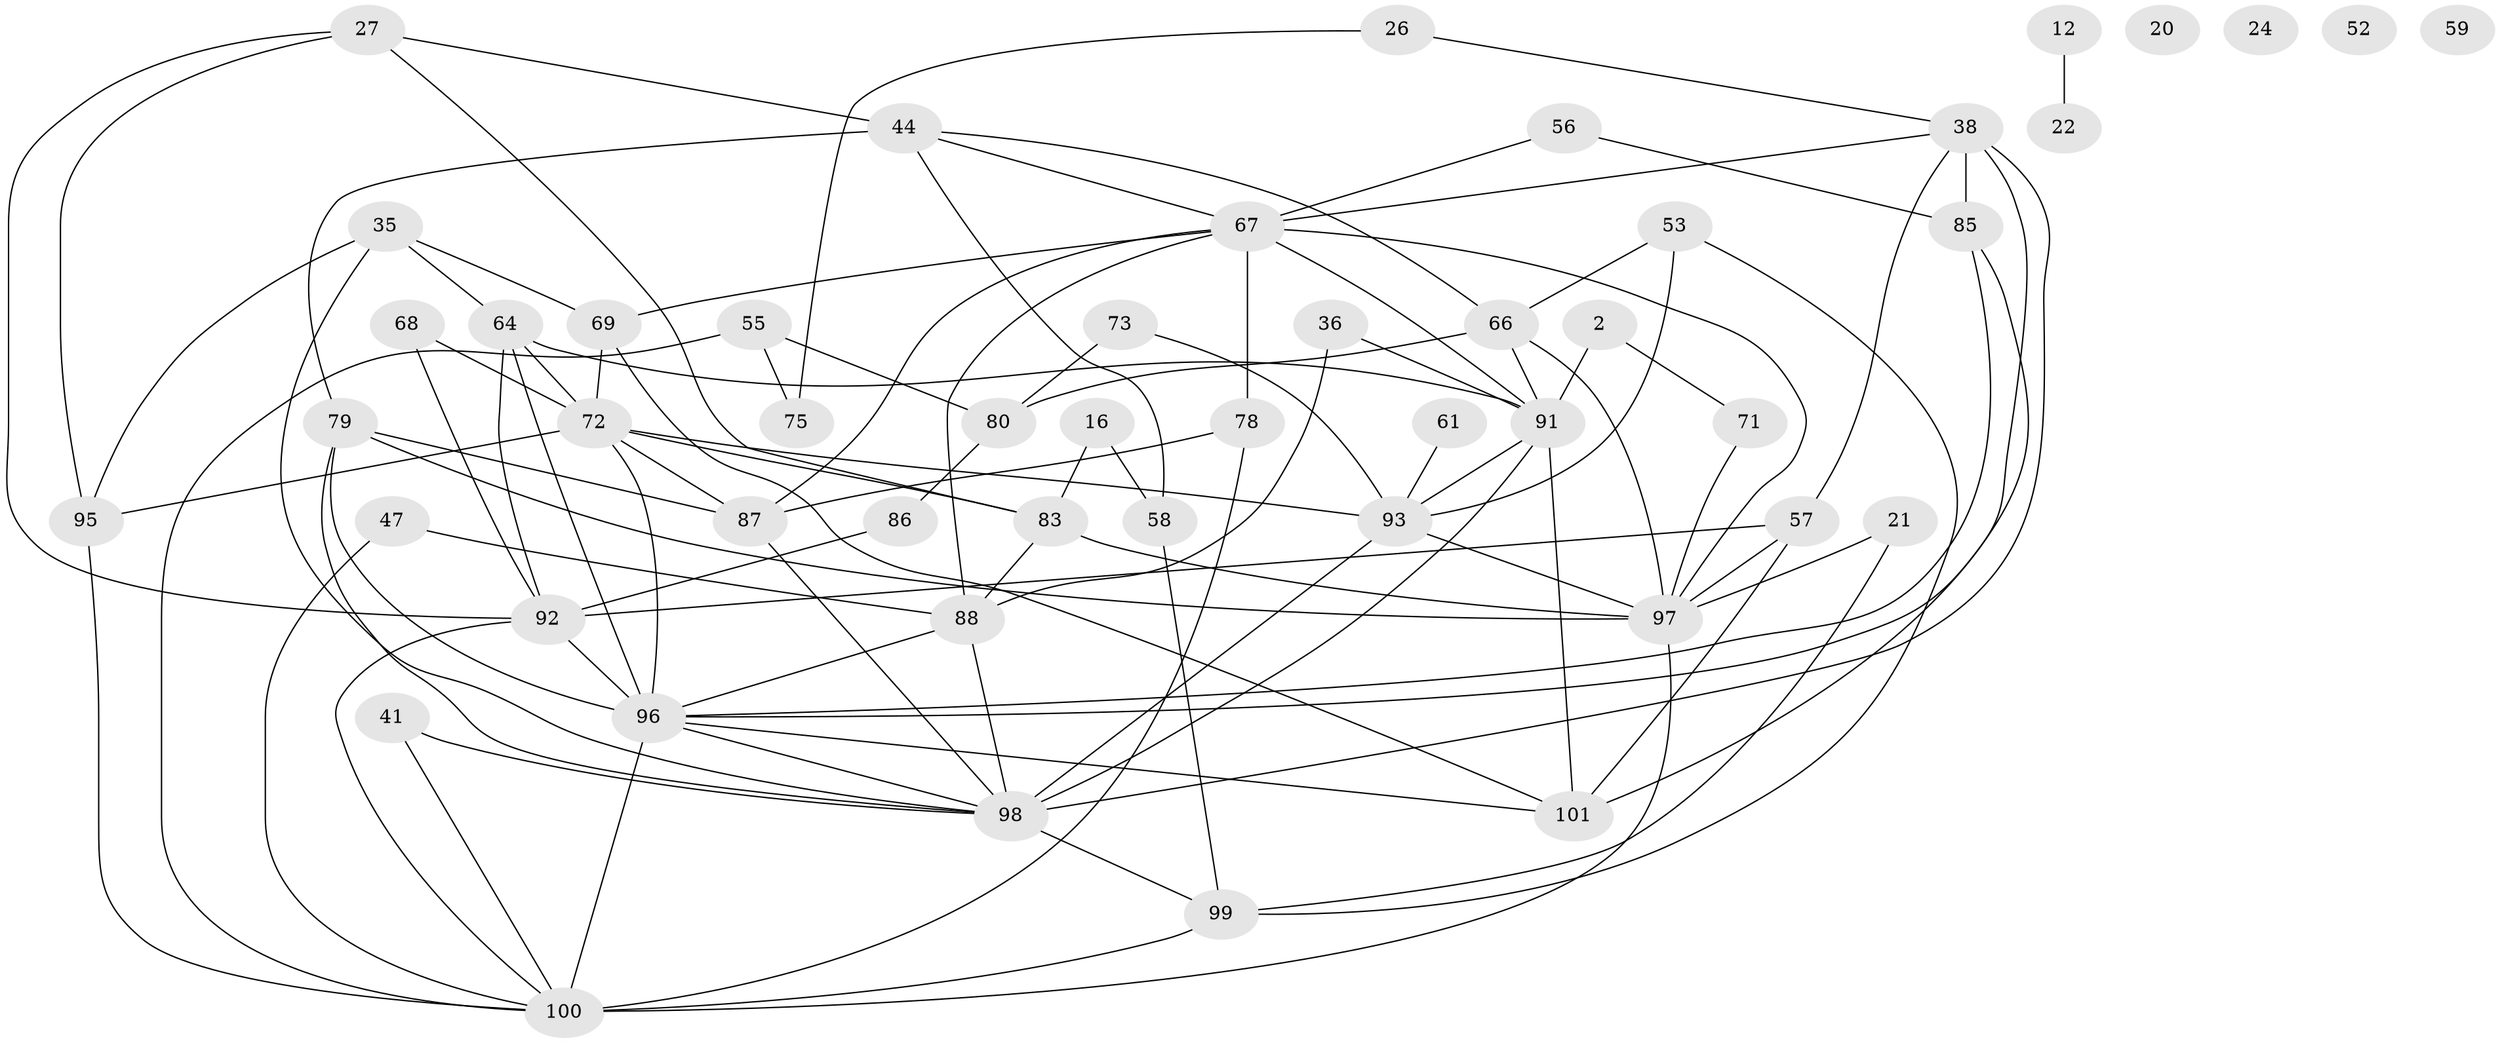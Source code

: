 // original degree distribution, {3: 0.19801980198019803, 2: 0.26732673267326734, 4: 0.21782178217821782, 5: 0.06930693069306931, 1: 0.04950495049504951, 0: 0.039603960396039604, 6: 0.0594059405940594, 7: 0.04950495049504951, 11: 0.009900990099009901, 8: 0.039603960396039604}
// Generated by graph-tools (version 1.1) at 2025/38/03/09/25 04:38:56]
// undirected, 50 vertices, 99 edges
graph export_dot {
graph [start="1"]
  node [color=gray90,style=filled];
  2;
  12;
  16 [super="+1"];
  20;
  21;
  22;
  24;
  26;
  27 [super="+19"];
  35;
  36;
  38;
  41 [super="+8+9"];
  44;
  47;
  52;
  53;
  55;
  56;
  57;
  58;
  59;
  61;
  64 [super="+39"];
  66 [super="+40"];
  67 [super="+60"];
  68;
  69 [super="+50+63"];
  71;
  72 [super="+31"];
  73;
  75;
  78 [super="+46"];
  79;
  80;
  83 [super="+4"];
  85 [super="+51"];
  86;
  87;
  88 [super="+84"];
  91 [super="+34+65"];
  92;
  93 [super="+81+90"];
  95 [super="+3"];
  96 [super="+37+30+94"];
  97 [super="+42+70"];
  98 [super="+11+74+49"];
  99 [super="+13"];
  100 [super="+48+89"];
  101 [super="+77"];
  2 -- 71;
  2 -- 91;
  12 -- 22;
  16 -- 58 [weight=2];
  16 -- 83;
  21 -- 99;
  21 -- 97;
  26 -- 38;
  26 -- 75;
  27 -- 83;
  27 -- 44;
  27 -- 95;
  27 -- 92;
  35 -- 64;
  35 -- 98;
  35 -- 95;
  35 -- 69;
  36 -- 88;
  36 -- 91;
  38 -- 57;
  38 -- 67;
  38 -- 85 [weight=2];
  38 -- 96;
  38 -- 98;
  41 -- 100;
  41 -- 98;
  44 -- 58;
  44 -- 67;
  44 -- 79;
  44 -- 66;
  47 -- 88;
  47 -- 100;
  53 -- 99;
  53 -- 66;
  53 -- 93;
  55 -- 75;
  55 -- 80;
  55 -- 100 [weight=2];
  56 -- 67;
  56 -- 85;
  57 -- 92;
  57 -- 101;
  57 -- 97;
  58 -- 99;
  61 -- 93;
  64 -- 92 [weight=2];
  64 -- 91 [weight=2];
  64 -- 72;
  64 -- 96;
  66 -- 91 [weight=3];
  66 -- 80;
  66 -- 97;
  67 -- 78;
  67 -- 87 [weight=2];
  67 -- 91 [weight=2];
  67 -- 88;
  67 -- 69;
  67 -- 97;
  68 -- 72;
  68 -- 92;
  69 -- 72 [weight=2];
  69 -- 101;
  71 -- 97;
  72 -- 87 [weight=2];
  72 -- 95;
  72 -- 96 [weight=2];
  72 -- 83;
  72 -- 93;
  73 -- 80;
  73 -- 93;
  78 -- 87 [weight=2];
  78 -- 100;
  79 -- 87;
  79 -- 96;
  79 -- 98;
  79 -- 97;
  80 -- 86;
  83 -- 88;
  83 -- 97;
  85 -- 101;
  85 -- 96;
  86 -- 92;
  87 -- 98;
  88 -- 98 [weight=4];
  88 -- 96;
  91 -- 101 [weight=2];
  91 -- 98 [weight=4];
  91 -- 93 [weight=2];
  92 -- 100;
  92 -- 96;
  93 -- 98 [weight=2];
  93 -- 97 [weight=2];
  95 -- 100 [weight=2];
  96 -- 100 [weight=4];
  96 -- 101;
  96 -- 98;
  97 -- 100;
  98 -- 99 [weight=2];
  99 -- 100;
}
